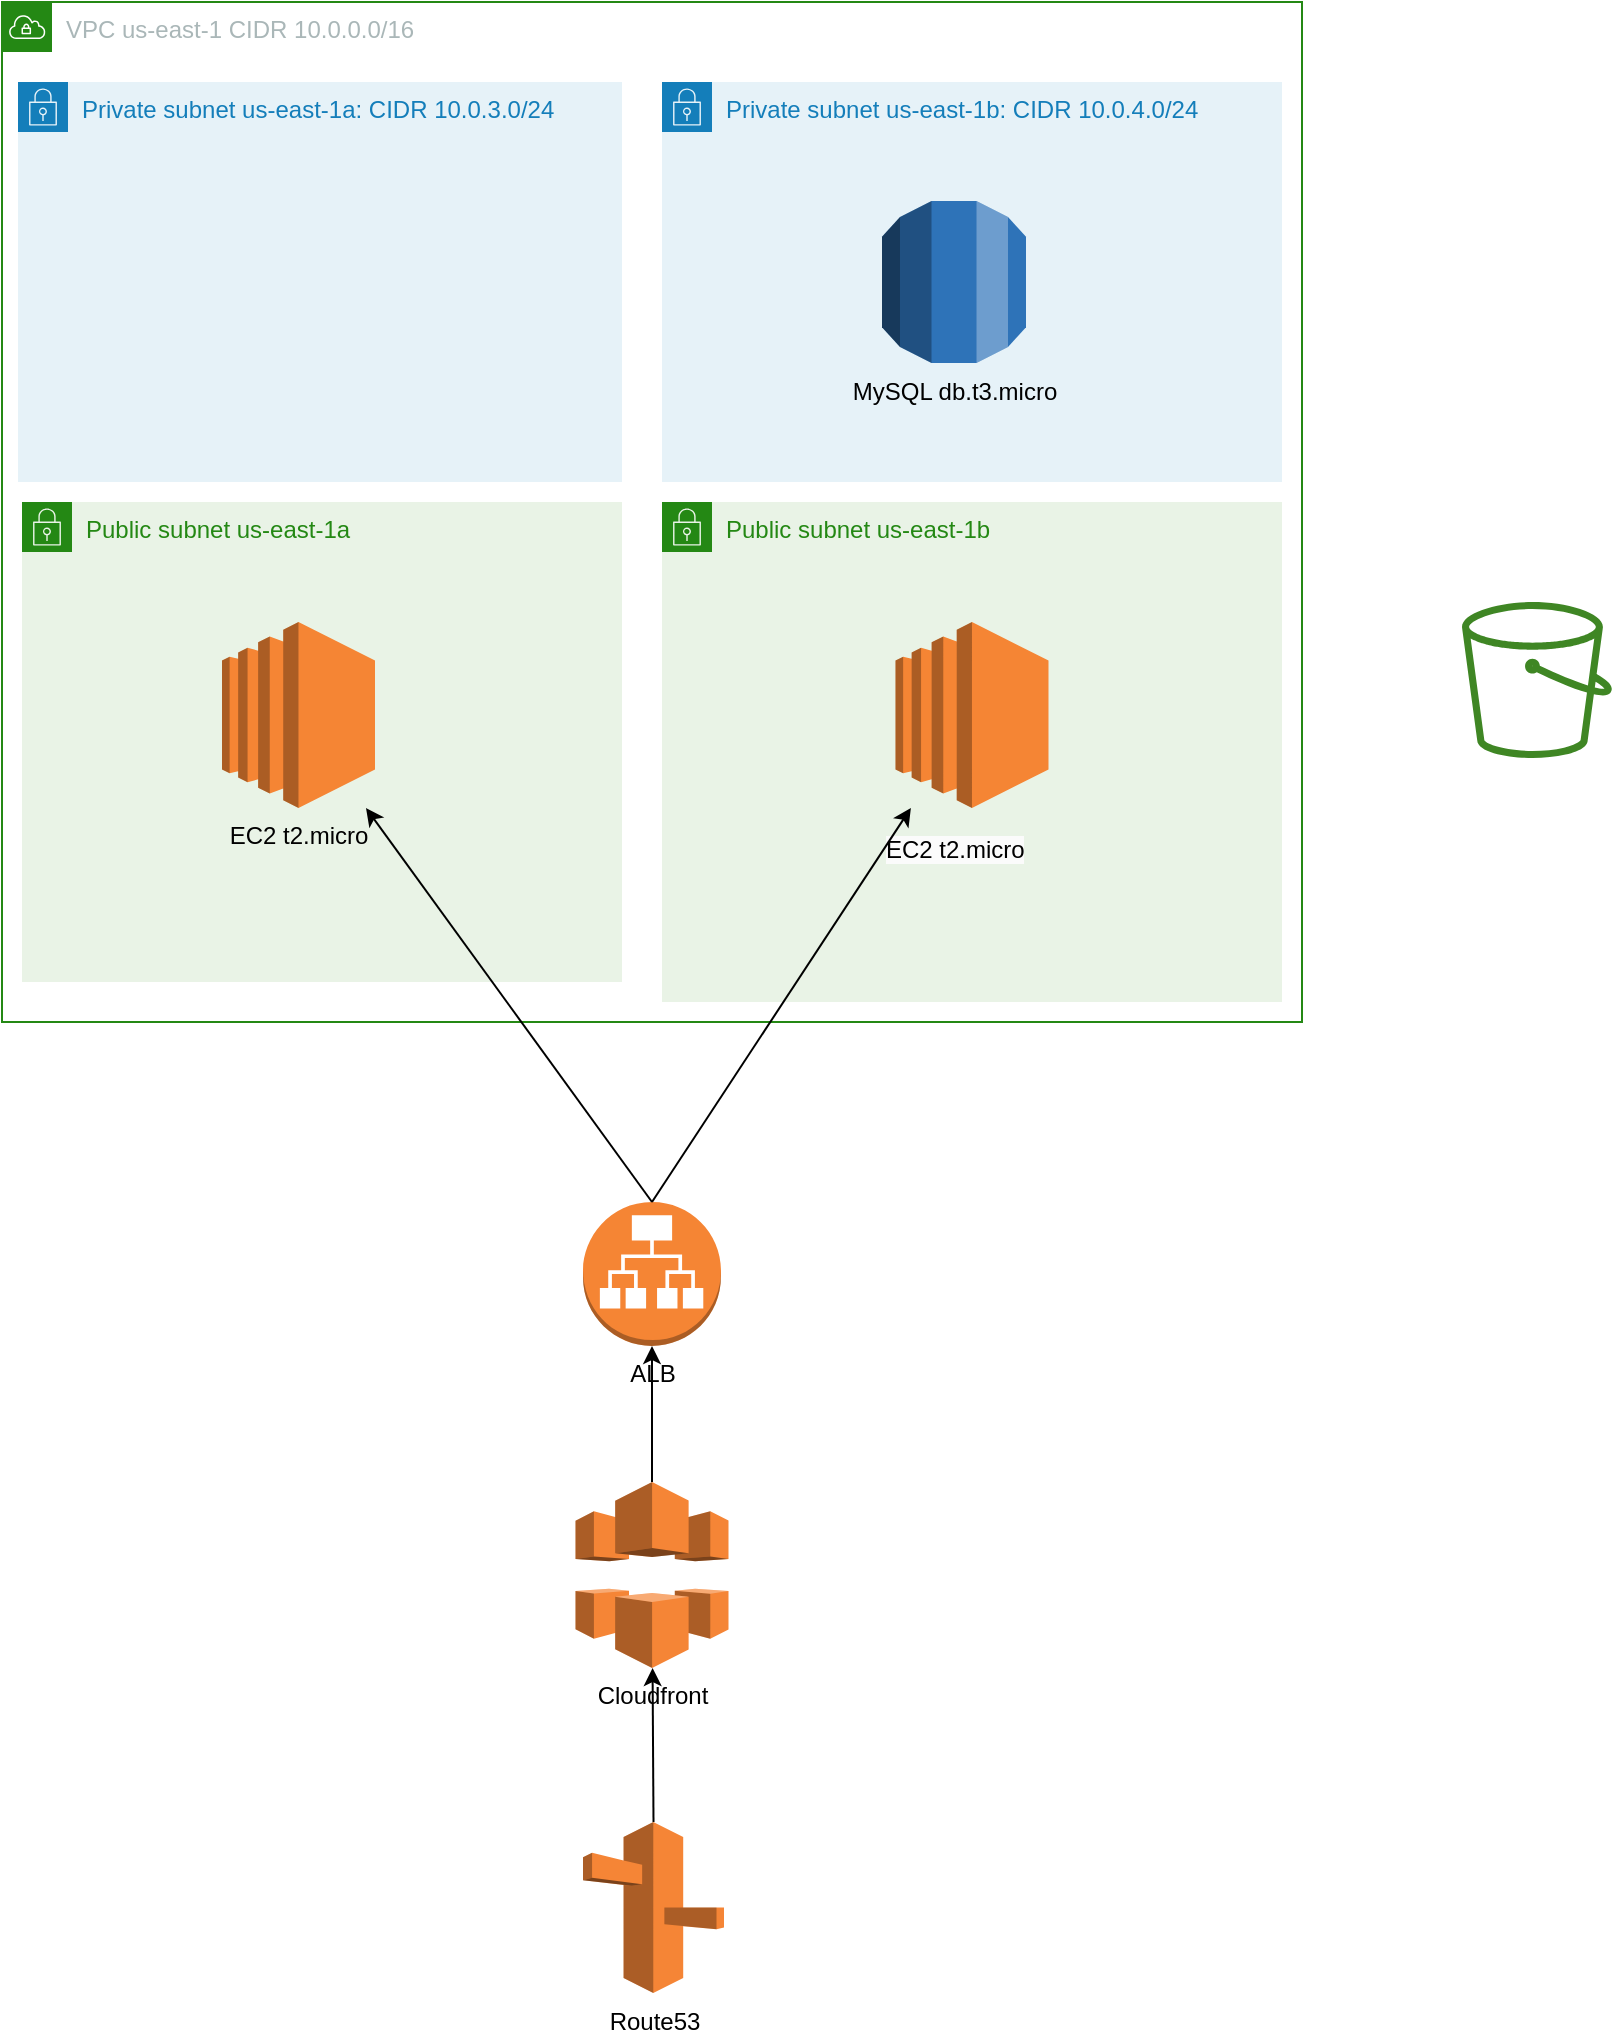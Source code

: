 <mxfile version="21.6.1" type="device">
  <diagram name="Page-1" id="ZnqW9uD1wN_hmzHmaaPi">
    <mxGraphModel dx="1434" dy="834" grid="1" gridSize="10" guides="1" tooltips="1" connect="1" arrows="1" fold="1" page="1" pageScale="1" pageWidth="850" pageHeight="1100" math="0" shadow="0">
      <root>
        <mxCell id="0" />
        <mxCell id="1" parent="0" />
        <mxCell id="GH3624zFDV0UYydi4voG-2" value="VPC us-east-1 CIDR 10.0.0.0/16" style="points=[[0,0],[0.25,0],[0.5,0],[0.75,0],[1,0],[1,0.25],[1,0.5],[1,0.75],[1,1],[0.75,1],[0.5,1],[0.25,1],[0,1],[0,0.75],[0,0.5],[0,0.25]];outlineConnect=0;gradientColor=none;html=1;whiteSpace=wrap;fontSize=12;fontStyle=0;container=1;pointerEvents=0;collapsible=0;recursiveResize=0;shape=mxgraph.aws4.group;grIcon=mxgraph.aws4.group_vpc;strokeColor=#248814;fillColor=none;verticalAlign=top;align=left;spacingLeft=30;fontColor=#AAB7B8;dashed=0;" parent="1" vertex="1">
          <mxGeometry x="80" y="80" width="650" height="510" as="geometry" />
        </mxCell>
        <mxCell id="GH3624zFDV0UYydi4voG-6" value="Public subnet&amp;nbsp;us-east-1a" style="points=[[0,0],[0.25,0],[0.5,0],[0.75,0],[1,0],[1,0.25],[1,0.5],[1,0.75],[1,1],[0.75,1],[0.5,1],[0.25,1],[0,1],[0,0.75],[0,0.5],[0,0.25]];outlineConnect=0;gradientColor=none;html=1;whiteSpace=wrap;fontSize=12;fontStyle=0;container=1;pointerEvents=0;collapsible=0;recursiveResize=0;shape=mxgraph.aws4.group;grIcon=mxgraph.aws4.group_security_group;grStroke=0;strokeColor=#248814;fillColor=#E9F3E6;verticalAlign=top;align=left;spacingLeft=30;fontColor=#248814;dashed=0;" parent="GH3624zFDV0UYydi4voG-2" vertex="1">
          <mxGeometry x="10" y="250" width="300" height="240" as="geometry" />
        </mxCell>
        <mxCell id="GH3624zFDV0UYydi4voG-7" value="EC2 t2.micro" style="outlineConnect=0;dashed=0;verticalLabelPosition=bottom;verticalAlign=top;align=center;html=1;shape=mxgraph.aws3.ec2;fillColor=#F58534;gradientColor=none;" parent="GH3624zFDV0UYydi4voG-6" vertex="1">
          <mxGeometry x="100" y="60" width="76.5" height="93" as="geometry" />
        </mxCell>
        <mxCell id="GH3624zFDV0UYydi4voG-5" value="Public subnet&amp;nbsp;us-east-1b" style="points=[[0,0],[0.25,0],[0.5,0],[0.75,0],[1,0],[1,0.25],[1,0.5],[1,0.75],[1,1],[0.75,1],[0.5,1],[0.25,1],[0,1],[0,0.75],[0,0.5],[0,0.25]];outlineConnect=0;gradientColor=none;html=1;whiteSpace=wrap;fontSize=12;fontStyle=0;container=1;pointerEvents=0;collapsible=0;recursiveResize=0;shape=mxgraph.aws4.group;grIcon=mxgraph.aws4.group_security_group;grStroke=0;strokeColor=#248814;fillColor=#E9F3E6;verticalAlign=top;align=left;spacingLeft=30;fontColor=#248814;dashed=0;" parent="GH3624zFDV0UYydi4voG-2" vertex="1">
          <mxGeometry x="330" y="250" width="310" height="250" as="geometry" />
        </mxCell>
        <mxCell id="hKGHbL6oy9QmX7HiNApc-1" value="" style="outlineConnect=0;dashed=0;verticalLabelPosition=bottom;verticalAlign=top;align=center;html=1;shape=mxgraph.aws3.ec2;fillColor=#F58534;gradientColor=none;" vertex="1" parent="GH3624zFDV0UYydi4voG-5">
          <mxGeometry x="116.75" y="60" width="76.5" height="93" as="geometry" />
        </mxCell>
        <mxCell id="hKGHbL6oy9QmX7HiNApc-2" value="&lt;span style=&quot;color: rgb(0, 0, 0); font-family: Helvetica; font-size: 12px; font-style: normal; font-variant-ligatures: normal; font-variant-caps: normal; font-weight: 400; letter-spacing: normal; orphans: 2; text-align: center; text-indent: 0px; text-transform: none; widows: 2; word-spacing: 0px; -webkit-text-stroke-width: 0px; background-color: rgb(251, 251, 251); text-decoration-thickness: initial; text-decoration-style: initial; text-decoration-color: initial; float: none; display: inline !important;&quot;&gt;EC2 t2.micro&lt;/span&gt;" style="text;whiteSpace=wrap;html=1;" vertex="1" parent="GH3624zFDV0UYydi4voG-5">
          <mxGeometry x="110" y="160" width="100" height="40" as="geometry" />
        </mxCell>
        <mxCell id="GH3624zFDV0UYydi4voG-4" value="Private subnet&amp;nbsp;us-east-1a: CIDR 10.0.3.0/24" style="points=[[0,0],[0.25,0],[0.5,0],[0.75,0],[1,0],[1,0.25],[1,0.5],[1,0.75],[1,1],[0.75,1],[0.5,1],[0.25,1],[0,1],[0,0.75],[0,0.5],[0,0.25]];outlineConnect=0;gradientColor=none;html=1;whiteSpace=wrap;fontSize=12;fontStyle=0;container=1;pointerEvents=0;collapsible=0;recursiveResize=0;shape=mxgraph.aws4.group;grIcon=mxgraph.aws4.group_security_group;grStroke=0;strokeColor=#147EBA;fillColor=#E6F2F8;verticalAlign=top;align=left;spacingLeft=30;fontColor=#147EBA;dashed=0;" parent="GH3624zFDV0UYydi4voG-2" vertex="1">
          <mxGeometry x="8" y="40" width="302" height="200" as="geometry" />
        </mxCell>
        <mxCell id="GH3624zFDV0UYydi4voG-3" value="Private subnet us-east-1b: CIDR 10.0.4.0/24" style="points=[[0,0],[0.25,0],[0.5,0],[0.75,0],[1,0],[1,0.25],[1,0.5],[1,0.75],[1,1],[0.75,1],[0.5,1],[0.25,1],[0,1],[0,0.75],[0,0.5],[0,0.25]];outlineConnect=0;gradientColor=none;html=1;whiteSpace=wrap;fontSize=12;fontStyle=0;container=1;pointerEvents=0;collapsible=0;recursiveResize=0;shape=mxgraph.aws4.group;grIcon=mxgraph.aws4.group_security_group;grStroke=0;strokeColor=#147EBA;fillColor=#E6F2F8;verticalAlign=top;align=left;spacingLeft=30;fontColor=#147EBA;dashed=0;" parent="GH3624zFDV0UYydi4voG-2" vertex="1">
          <mxGeometry x="330" y="40" width="310" height="200" as="geometry" />
        </mxCell>
        <mxCell id="GH3624zFDV0UYydi4voG-8" value="MySQL db.t3.micro" style="outlineConnect=0;dashed=0;verticalLabelPosition=bottom;verticalAlign=top;align=center;html=1;shape=mxgraph.aws3.rds;fillColor=#2E73B8;gradientColor=none;" parent="GH3624zFDV0UYydi4voG-3" vertex="1">
          <mxGeometry x="110" y="59.5" width="72" height="81" as="geometry" />
        </mxCell>
        <mxCell id="GH3624zFDV0UYydi4voG-10" value="" style="sketch=0;outlineConnect=0;fontColor=#232F3E;gradientColor=none;fillColor=#3F8624;strokeColor=none;dashed=0;verticalLabelPosition=bottom;verticalAlign=top;align=center;html=1;fontSize=12;fontStyle=0;aspect=fixed;pointerEvents=1;shape=mxgraph.aws4.bucket;" parent="1" vertex="1">
          <mxGeometry x="810" y="380" width="75" height="78" as="geometry" />
        </mxCell>
        <mxCell id="GH3624zFDV0UYydi4voG-9" value="ALB" style="outlineConnect=0;dashed=0;verticalLabelPosition=bottom;verticalAlign=top;align=center;html=1;shape=mxgraph.aws3.application_load_balancer;fillColor=#F58534;gradientColor=none;" parent="1" vertex="1">
          <mxGeometry x="370.5" y="680" width="69" height="72" as="geometry" />
        </mxCell>
        <mxCell id="GH3624zFDV0UYydi4voG-11" value="Cloudfront" style="outlineConnect=0;dashed=0;verticalLabelPosition=bottom;verticalAlign=top;align=center;html=1;shape=mxgraph.aws3.cloudfront;fillColor=#F58536;gradientColor=none;" parent="1" vertex="1">
          <mxGeometry x="366.75" y="820" width="76.5" height="93" as="geometry" />
        </mxCell>
        <mxCell id="hKGHbL6oy9QmX7HiNApc-4" value="" style="endArrow=classic;html=1;rounded=0;exitX=0.5;exitY=0;exitDx=0;exitDy=0;exitPerimeter=0;" edge="1" parent="1" source="GH3624zFDV0UYydi4voG-9" target="GH3624zFDV0UYydi4voG-7">
          <mxGeometry width="50" height="50" relative="1" as="geometry">
            <mxPoint x="460" y="450" as="sourcePoint" />
            <mxPoint x="510" y="400" as="targetPoint" />
          </mxGeometry>
        </mxCell>
        <mxCell id="hKGHbL6oy9QmX7HiNApc-5" value="" style="endArrow=classic;html=1;rounded=0;exitX=0.5;exitY=0;exitDx=0;exitDy=0;exitPerimeter=0;" edge="1" parent="1" source="GH3624zFDV0UYydi4voG-9" target="hKGHbL6oy9QmX7HiNApc-1">
          <mxGeometry width="50" height="50" relative="1" as="geometry">
            <mxPoint x="460" y="630" as="sourcePoint" />
            <mxPoint x="510" y="400" as="targetPoint" />
          </mxGeometry>
        </mxCell>
        <mxCell id="hKGHbL6oy9QmX7HiNApc-7" value="Route53" style="outlineConnect=0;dashed=0;verticalLabelPosition=bottom;verticalAlign=top;align=center;html=1;shape=mxgraph.aws3.route_53;fillColor=#F58536;gradientColor=none;" vertex="1" parent="1">
          <mxGeometry x="370.5" y="990" width="70.5" height="85.5" as="geometry" />
        </mxCell>
        <mxCell id="hKGHbL6oy9QmX7HiNApc-8" value="" style="endArrow=classic;html=1;rounded=0;exitX=0.5;exitY=0;exitDx=0;exitDy=0;exitPerimeter=0;" edge="1" parent="1" source="hKGHbL6oy9QmX7HiNApc-7" target="GH3624zFDV0UYydi4voG-11">
          <mxGeometry width="50" height="50" relative="1" as="geometry">
            <mxPoint x="450" y="610" as="sourcePoint" />
            <mxPoint x="490" y="690" as="targetPoint" />
          </mxGeometry>
        </mxCell>
        <mxCell id="hKGHbL6oy9QmX7HiNApc-9" value="" style="endArrow=classic;html=1;rounded=0;exitX=0.5;exitY=0;exitDx=0;exitDy=0;exitPerimeter=0;entryX=0.5;entryY=1;entryDx=0;entryDy=0;entryPerimeter=0;" edge="1" parent="1" source="GH3624zFDV0UYydi4voG-11" target="GH3624zFDV0UYydi4voG-9">
          <mxGeometry width="50" height="50" relative="1" as="geometry">
            <mxPoint x="450" y="800" as="sourcePoint" />
            <mxPoint x="500" y="750" as="targetPoint" />
          </mxGeometry>
        </mxCell>
      </root>
    </mxGraphModel>
  </diagram>
</mxfile>
